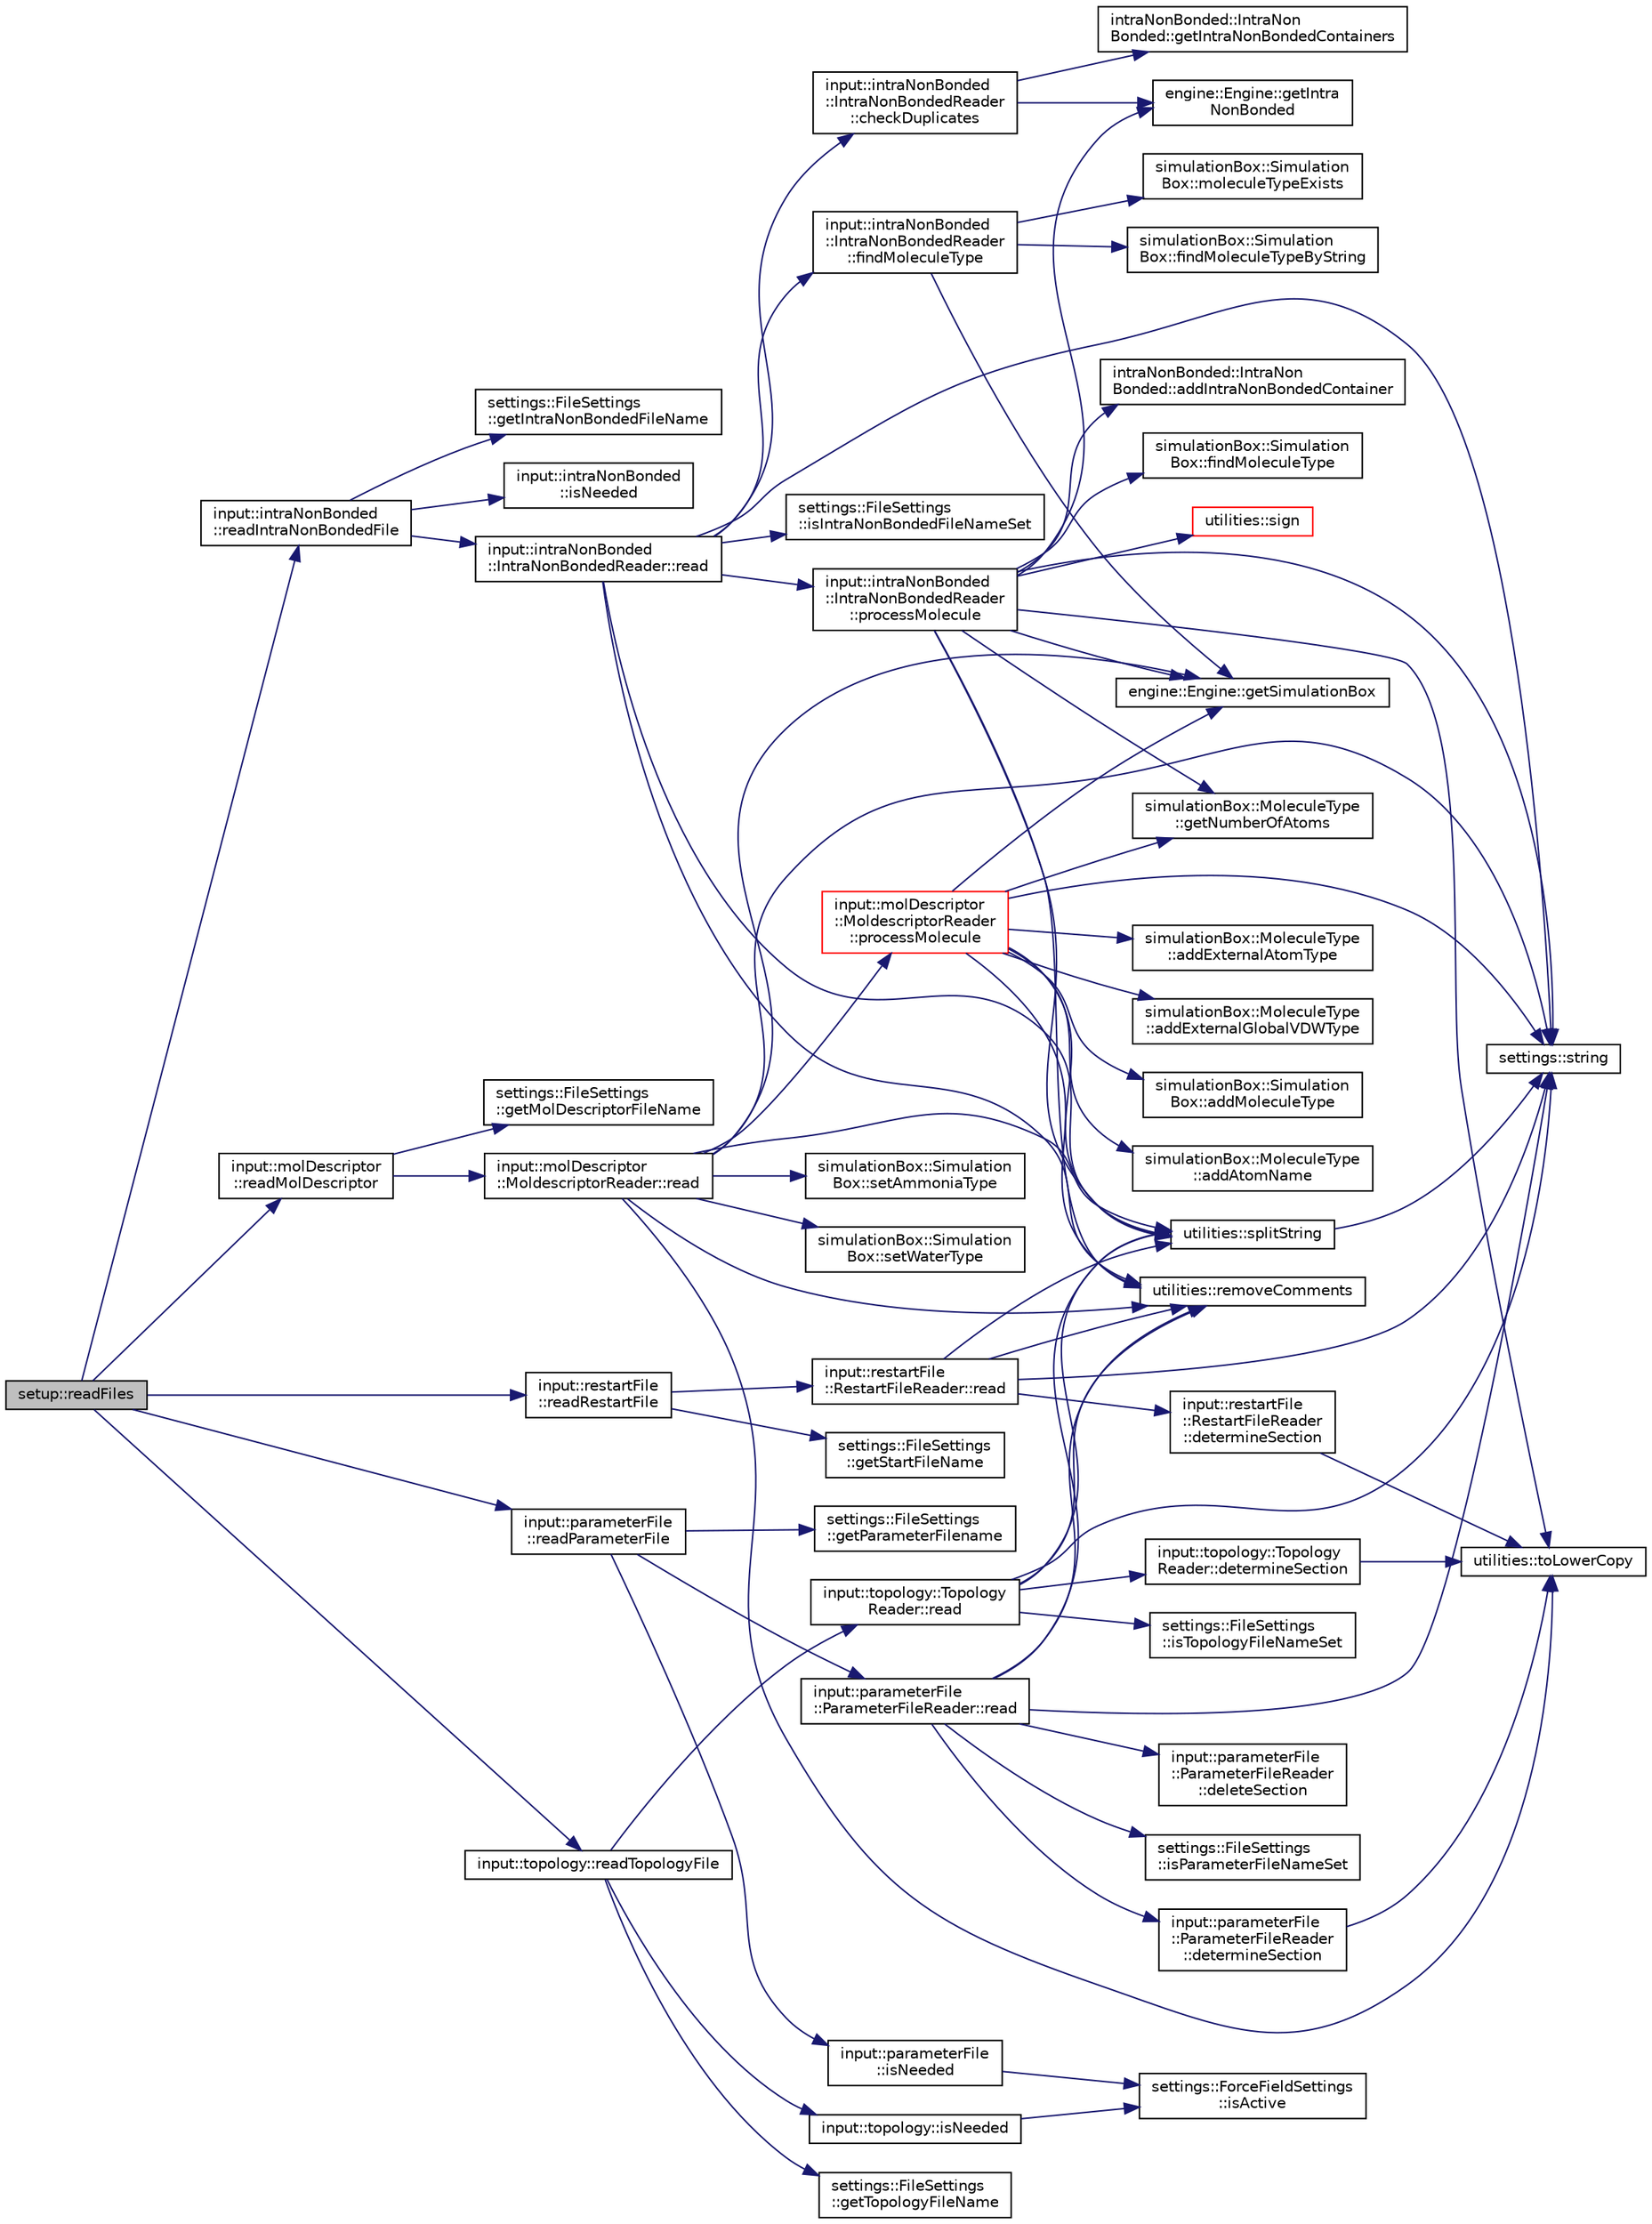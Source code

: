 digraph "setup::readFiles"
{
 // LATEX_PDF_SIZE
  edge [fontname="Helvetica",fontsize="10",labelfontname="Helvetica",labelfontsize="10"];
  node [fontname="Helvetica",fontsize="10",shape=record];
  rankdir="LR";
  Node1 [label="setup::readFiles",height=0.2,width=0.4,color="black", fillcolor="grey75", style="filled", fontcolor="black",tooltip="reads all the files needed for the simulation"];
  Node1 -> Node2 [color="midnightblue",fontsize="10",style="solid",fontname="Helvetica"];
  Node2 [label="input::intraNonBonded\l::readIntraNonBondedFile",height=0.2,width=0.4,color="black", fillcolor="white", style="filled",URL="$namespaceinput_1_1intraNonBonded.html#a24f14abe71e7a243eea7e7a1d7b05b6f",tooltip="construct IntraNonBondedReader object and read the file"];
  Node2 -> Node3 [color="midnightblue",fontsize="10",style="solid",fontname="Helvetica"];
  Node3 [label="settings::FileSettings\l::getIntraNonBondedFileName",height=0.2,width=0.4,color="black", fillcolor="white", style="filled",URL="$classsettings_1_1FileSettings.html#a18573bc910d8610a561ac80d014c4788",tooltip=" "];
  Node2 -> Node4 [color="midnightblue",fontsize="10",style="solid",fontname="Helvetica"];
  Node4 [label="input::intraNonBonded\l::isNeeded",height=0.2,width=0.4,color="black", fillcolor="white", style="filled",URL="$namespaceinput_1_1intraNonBonded.html#ab49f65d625ac87ed5fd89c26b7515791",tooltip=" "];
  Node2 -> Node5 [color="midnightblue",fontsize="10",style="solid",fontname="Helvetica"];
  Node5 [label="input::intraNonBonded\l::IntraNonBondedReader::read",height=0.2,width=0.4,color="black", fillcolor="white", style="filled",URL="$classinput_1_1intraNonBonded_1_1IntraNonBondedReader.html#a9f307dc8ee85268768e8ce1144999e1b",tooltip="reads the intra non bonded interactions from the intraNonBonded file"];
  Node5 -> Node6 [color="midnightblue",fontsize="10",style="solid",fontname="Helvetica"];
  Node6 [label="input::intraNonBonded\l::IntraNonBondedReader\l::checkDuplicates",height=0.2,width=0.4,color="black", fillcolor="white", style="filled",URL="$classinput_1_1intraNonBonded_1_1IntraNonBondedReader.html#afff047d9aba92a3c713967b8609d1081",tooltip="checks if a molecule type is defined multiple times"];
  Node6 -> Node7 [color="midnightblue",fontsize="10",style="solid",fontname="Helvetica"];
  Node7 [label="engine::Engine::getIntra\lNonBonded",height=0.2,width=0.4,color="black", fillcolor="white", style="filled",URL="$classengine_1_1Engine.html#a2d9680a66cc892f2ef914577250712d1",tooltip=" "];
  Node6 -> Node8 [color="midnightblue",fontsize="10",style="solid",fontname="Helvetica"];
  Node8 [label="intraNonBonded::IntraNon\lBonded::getIntraNonBondedContainers",height=0.2,width=0.4,color="black", fillcolor="white", style="filled",URL="$classintraNonBonded_1_1IntraNonBonded.html#a4d36e79fbd20c5948197a9b307b8b823",tooltip=" "];
  Node5 -> Node9 [color="midnightblue",fontsize="10",style="solid",fontname="Helvetica"];
  Node9 [label="input::intraNonBonded\l::IntraNonBondedReader\l::findMoleculeType",height=0.2,width=0.4,color="black", fillcolor="white", style="filled",URL="$classinput_1_1intraNonBonded_1_1IntraNonBondedReader.html#ab12d3c6cc587a1f047053999d7eae077",tooltip="finds the molecule type either by string or by size_t"];
  Node9 -> Node10 [color="midnightblue",fontsize="10",style="solid",fontname="Helvetica"];
  Node10 [label="simulationBox::Simulation\lBox::findMoleculeTypeByString",height=0.2,width=0.4,color="black", fillcolor="white", style="filled",URL="$classsimulationBox_1_1SimulationBox.html#a03139987dc9e47d87fa54cc7a9bc3b7b",tooltip="find molecule type by string id"];
  Node9 -> Node11 [color="midnightblue",fontsize="10",style="solid",fontname="Helvetica"];
  Node11 [label="engine::Engine::getSimulationBox",height=0.2,width=0.4,color="black", fillcolor="white", style="filled",URL="$classengine_1_1Engine.html#ace473cd47266e64aee716132e724bfbc",tooltip=" "];
  Node9 -> Node12 [color="midnightblue",fontsize="10",style="solid",fontname="Helvetica"];
  Node12 [label="simulationBox::Simulation\lBox::moleculeTypeExists",height=0.2,width=0.4,color="black", fillcolor="white", style="filled",URL="$classsimulationBox_1_1SimulationBox.html#ad204204b6d274f7971cc0ab547c8a83c",tooltip="checks if molecule type exists by moleculeType id (size_t)"];
  Node5 -> Node13 [color="midnightblue",fontsize="10",style="solid",fontname="Helvetica"];
  Node13 [label="settings::FileSettings\l::isIntraNonBondedFileNameSet",height=0.2,width=0.4,color="black", fillcolor="white", style="filled",URL="$classsettings_1_1FileSettings.html#aa72ef7d13bf32e3bfbe69f97131aef7a",tooltip=" "];
  Node5 -> Node14 [color="midnightblue",fontsize="10",style="solid",fontname="Helvetica"];
  Node14 [label="input::intraNonBonded\l::IntraNonBondedReader\l::processMolecule",height=0.2,width=0.4,color="black", fillcolor="white", style="filled",URL="$classinput_1_1intraNonBonded_1_1IntraNonBondedReader.html#a627e2157a50197b72348831db0116104",tooltip="processes the intra nonBonded interactions for a given molecule type"];
  Node14 -> Node15 [color="midnightblue",fontsize="10",style="solid",fontname="Helvetica"];
  Node15 [label="intraNonBonded::IntraNon\lBonded::addIntraNonBondedContainer",height=0.2,width=0.4,color="black", fillcolor="white", style="filled",URL="$classintraNonBonded_1_1IntraNonBonded.html#ac5f6b1b6cf2e3e2e67b7594e440e9506",tooltip=" "];
  Node14 -> Node16 [color="midnightblue",fontsize="10",style="solid",fontname="Helvetica"];
  Node16 [label="simulationBox::Simulation\lBox::findMoleculeType",height=0.2,width=0.4,color="black", fillcolor="white", style="filled",URL="$classsimulationBox_1_1SimulationBox.html#ae236f15a16f3eaacebe02091cb3531a5",tooltip="find moleculeType by moleculeType if (size_t)"];
  Node14 -> Node7 [color="midnightblue",fontsize="10",style="solid",fontname="Helvetica"];
  Node14 -> Node17 [color="midnightblue",fontsize="10",style="solid",fontname="Helvetica"];
  Node17 [label="simulationBox::MoleculeType\l::getNumberOfAtoms",height=0.2,width=0.4,color="black", fillcolor="white", style="filled",URL="$classsimulationBox_1_1MoleculeType.html#ac39258d8cfd2827c2cff78eca1e2326b",tooltip=" "];
  Node14 -> Node11 [color="midnightblue",fontsize="10",style="solid",fontname="Helvetica"];
  Node14 -> Node18 [color="midnightblue",fontsize="10",style="solid",fontname="Helvetica"];
  Node18 [label="utilities::removeComments",height=0.2,width=0.4,color="black", fillcolor="white", style="filled",URL="$namespaceutilities.html#abbd684a64c3b01b9a51b4fb24c072d8c",tooltip="Removes comments from a line."];
  Node14 -> Node19 [color="midnightblue",fontsize="10",style="solid",fontname="Helvetica"];
  Node19 [label="utilities::sign",height=0.2,width=0.4,color="red", fillcolor="white", style="filled",URL="$namespaceutilities.html#a387a711deae04717582833d4d8873f30",tooltip="calculates the sign of a number"];
  Node14 -> Node21 [color="midnightblue",fontsize="10",style="solid",fontname="Helvetica"];
  Node21 [label="utilities::splitString",height=0.2,width=0.4,color="black", fillcolor="white", style="filled",URL="$namespaceutilities.html#ab4b979e912d61a56489383f2757613b0",tooltip="Splits a string into a vector of strings at every whitespace."];
  Node21 -> Node22 [color="midnightblue",fontsize="10",style="solid",fontname="Helvetica"];
  Node22 [label="settings::string",height=0.2,width=0.4,color="black", fillcolor="white", style="filled",URL="$namespacesettings.html#a25810432631a237804b3241be4305787",tooltip="return string of manostatType"];
  Node14 -> Node22 [color="midnightblue",fontsize="10",style="solid",fontname="Helvetica"];
  Node14 -> Node23 [color="midnightblue",fontsize="10",style="solid",fontname="Helvetica"];
  Node23 [label="utilities::toLowerCopy",height=0.2,width=0.4,color="black", fillcolor="white", style="filled",URL="$namespaceutilities.html#a00b80743096ddd313ba418b9a7730698",tooltip="returns a copy of a string all lower case"];
  Node5 -> Node18 [color="midnightblue",fontsize="10",style="solid",fontname="Helvetica"];
  Node5 -> Node21 [color="midnightblue",fontsize="10",style="solid",fontname="Helvetica"];
  Node5 -> Node22 [color="midnightblue",fontsize="10",style="solid",fontname="Helvetica"];
  Node1 -> Node24 [color="midnightblue",fontsize="10",style="solid",fontname="Helvetica"];
  Node24 [label="input::molDescriptor\l::readMolDescriptor",height=0.2,width=0.4,color="black", fillcolor="white", style="filled",URL="$namespaceinput_1_1molDescriptor.html#af472d8d9ef486fcbfcbfa6418d02fdd4",tooltip="wrapper to construct MoldescriptorReader and read moldescriptor file"];
  Node24 -> Node25 [color="midnightblue",fontsize="10",style="solid",fontname="Helvetica"];
  Node25 [label="settings::FileSettings\l::getMolDescriptorFileName",height=0.2,width=0.4,color="black", fillcolor="white", style="filled",URL="$classsettings_1_1FileSettings.html#a5d359adfc5be244527e6e80e21131b2c",tooltip=" "];
  Node24 -> Node26 [color="midnightblue",fontsize="10",style="solid",fontname="Helvetica"];
  Node26 [label="input::molDescriptor\l::MoldescriptorReader::read",height=0.2,width=0.4,color="black", fillcolor="white", style="filled",URL="$classinput_1_1molDescriptor_1_1MoldescriptorReader.html#a62dab95a3500008824e9ab4844756376",tooltip="read moldescriptor file"];
  Node26 -> Node11 [color="midnightblue",fontsize="10",style="solid",fontname="Helvetica"];
  Node26 -> Node27 [color="midnightblue",fontsize="10",style="solid",fontname="Helvetica"];
  Node27 [label="input::molDescriptor\l::MoldescriptorReader\l::processMolecule",height=0.2,width=0.4,color="red", fillcolor="white", style="filled",URL="$classinput_1_1molDescriptor_1_1MoldescriptorReader.html#a098f560206a9e87af433a579a294b8de",tooltip="process molecule in moldescriptor file"];
  Node27 -> Node28 [color="midnightblue",fontsize="10",style="solid",fontname="Helvetica"];
  Node28 [label="simulationBox::MoleculeType\l::addAtomName",height=0.2,width=0.4,color="black", fillcolor="white", style="filled",URL="$classsimulationBox_1_1MoleculeType.html#a0ca3cba0889f60852003bca54934f4fa",tooltip=" "];
  Node27 -> Node29 [color="midnightblue",fontsize="10",style="solid",fontname="Helvetica"];
  Node29 [label="simulationBox::MoleculeType\l::addExternalAtomType",height=0.2,width=0.4,color="black", fillcolor="white", style="filled",URL="$classsimulationBox_1_1MoleculeType.html#aa6f310902ebf11d18569a44bec919aed",tooltip=" "];
  Node27 -> Node30 [color="midnightblue",fontsize="10",style="solid",fontname="Helvetica"];
  Node30 [label="simulationBox::MoleculeType\l::addExternalGlobalVDWType",height=0.2,width=0.4,color="black", fillcolor="white", style="filled",URL="$classsimulationBox_1_1MoleculeType.html#a3d7a9dd2ea48c5e5ec5cb1544c4a6e2a",tooltip=" "];
  Node27 -> Node31 [color="midnightblue",fontsize="10",style="solid",fontname="Helvetica"];
  Node31 [label="simulationBox::Simulation\lBox::addMoleculeType",height=0.2,width=0.4,color="black", fillcolor="white", style="filled",URL="$classsimulationBox_1_1SimulationBox.html#a83a50f1f83514c06c5d0f2b1c7a7a11d",tooltip=" "];
  Node27 -> Node17 [color="midnightblue",fontsize="10",style="solid",fontname="Helvetica"];
  Node27 -> Node11 [color="midnightblue",fontsize="10",style="solid",fontname="Helvetica"];
  Node27 -> Node18 [color="midnightblue",fontsize="10",style="solid",fontname="Helvetica"];
  Node27 -> Node21 [color="midnightblue",fontsize="10",style="solid",fontname="Helvetica"];
  Node27 -> Node22 [color="midnightblue",fontsize="10",style="solid",fontname="Helvetica"];
  Node26 -> Node18 [color="midnightblue",fontsize="10",style="solid",fontname="Helvetica"];
  Node26 -> Node44 [color="midnightblue",fontsize="10",style="solid",fontname="Helvetica"];
  Node44 [label="simulationBox::Simulation\lBox::setAmmoniaType",height=0.2,width=0.4,color="black", fillcolor="white", style="filled",URL="$classsimulationBox_1_1SimulationBox.html#a2d1f0348f85a4578736da6253697f83e",tooltip=" "];
  Node26 -> Node45 [color="midnightblue",fontsize="10",style="solid",fontname="Helvetica"];
  Node45 [label="simulationBox::Simulation\lBox::setWaterType",height=0.2,width=0.4,color="black", fillcolor="white", style="filled",URL="$classsimulationBox_1_1SimulationBox.html#a6020d9b858f0c7a13261381f4697f514",tooltip=" "];
  Node26 -> Node21 [color="midnightblue",fontsize="10",style="solid",fontname="Helvetica"];
  Node26 -> Node22 [color="midnightblue",fontsize="10",style="solid",fontname="Helvetica"];
  Node26 -> Node23 [color="midnightblue",fontsize="10",style="solid",fontname="Helvetica"];
  Node1 -> Node46 [color="midnightblue",fontsize="10",style="solid",fontname="Helvetica"];
  Node46 [label="input::parameterFile\l::readParameterFile",height=0.2,width=0.4,color="black", fillcolor="white", style="filled",URL="$namespaceinput_1_1parameterFile.html#a5d2d5af39f08ded241b8e74b9ea134f9",tooltip="constructs a ParameterFileReader and reads parameter file"];
  Node46 -> Node47 [color="midnightblue",fontsize="10",style="solid",fontname="Helvetica"];
  Node47 [label="settings::FileSettings\l::getParameterFilename",height=0.2,width=0.4,color="black", fillcolor="white", style="filled",URL="$classsettings_1_1FileSettings.html#a64095b70b628b54462ab2d9e86ad74ef",tooltip=" "];
  Node46 -> Node48 [color="midnightblue",fontsize="10",style="solid",fontname="Helvetica"];
  Node48 [label="input::parameterFile\l::isNeeded",height=0.2,width=0.4,color="black", fillcolor="white", style="filled",URL="$namespaceinput_1_1parameterFile.html#a3ff23245dca7ac014a9a1074b0a28909",tooltip="checks if reading topology file is needed"];
  Node48 -> Node49 [color="midnightblue",fontsize="10",style="solid",fontname="Helvetica"];
  Node49 [label="settings::ForceFieldSettings\l::isActive",height=0.2,width=0.4,color="black", fillcolor="white", style="filled",URL="$classsettings_1_1ForceFieldSettings.html#a46f47b50b6f43e332b26c4866f1896af",tooltip=" "];
  Node46 -> Node50 [color="midnightblue",fontsize="10",style="solid",fontname="Helvetica"];
  Node50 [label="input::parameterFile\l::ParameterFileReader::read",height=0.2,width=0.4,color="black", fillcolor="white", style="filled",URL="$classinput_1_1parameterFile_1_1ParameterFileReader.html#aff7c54c352f5459a749531a0d3404937",tooltip="reads parameter file"];
  Node50 -> Node51 [color="midnightblue",fontsize="10",style="solid",fontname="Helvetica"];
  Node51 [label="input::parameterFile\l::ParameterFileReader\l::deleteSection",height=0.2,width=0.4,color="black", fillcolor="white", style="filled",URL="$classinput_1_1parameterFile_1_1ParameterFileReader.html#af721a4c3e39cd7126ce9277a37bd09b5",tooltip="deletes section from _parameterFileSections"];
  Node50 -> Node52 [color="midnightblue",fontsize="10",style="solid",fontname="Helvetica"];
  Node52 [label="input::parameterFile\l::ParameterFileReader\l::determineSection",height=0.2,width=0.4,color="black", fillcolor="white", style="filled",URL="$classinput_1_1parameterFile_1_1ParameterFileReader.html#afa4031e95537e1b11fb9cbb6928883a5",tooltip="determines which section of the parameter file the header line belongs to"];
  Node52 -> Node23 [color="midnightblue",fontsize="10",style="solid",fontname="Helvetica"];
  Node50 -> Node53 [color="midnightblue",fontsize="10",style="solid",fontname="Helvetica"];
  Node53 [label="settings::FileSettings\l::isParameterFileNameSet",height=0.2,width=0.4,color="black", fillcolor="white", style="filled",URL="$classsettings_1_1FileSettings.html#a4ba38bcfba3e7776c83ea7bd81b90c24",tooltip=" "];
  Node50 -> Node18 [color="midnightblue",fontsize="10",style="solid",fontname="Helvetica"];
  Node50 -> Node21 [color="midnightblue",fontsize="10",style="solid",fontname="Helvetica"];
  Node50 -> Node22 [color="midnightblue",fontsize="10",style="solid",fontname="Helvetica"];
  Node1 -> Node54 [color="midnightblue",fontsize="10",style="solid",fontname="Helvetica"];
  Node54 [label="input::restartFile\l::readRestartFile",height=0.2,width=0.4,color="black", fillcolor="white", style="filled",URL="$namespaceinput_1_1restartFile.html#acf9ef37c244cab416b3fab98010fbab2",tooltip="wrapper function to construct a RestartFileReader object and call the read function"];
  Node54 -> Node55 [color="midnightblue",fontsize="10",style="solid",fontname="Helvetica"];
  Node55 [label="settings::FileSettings\l::getStartFileName",height=0.2,width=0.4,color="black", fillcolor="white", style="filled",URL="$classsettings_1_1FileSettings.html#abf17a1599c6df6efbc4960041110a9a7",tooltip=" "];
  Node54 -> Node56 [color="midnightblue",fontsize="10",style="solid",fontname="Helvetica"];
  Node56 [label="input::restartFile\l::RestartFileReader::read",height=0.2,width=0.4,color="black", fillcolor="white", style="filled",URL="$classinput_1_1restartFile_1_1RestartFileReader.html#a116032cfff3116de9c29e687f059603d",tooltip="Reads a restart file and calls the process function of the corresponding section."];
  Node56 -> Node57 [color="midnightblue",fontsize="10",style="solid",fontname="Helvetica"];
  Node57 [label="input::restartFile\l::RestartFileReader\l::determineSection",height=0.2,width=0.4,color="black", fillcolor="white", style="filled",URL="$classinput_1_1restartFile_1_1RestartFileReader.html#a21baf78652197a1f3bde74965d41639d",tooltip="Determines which section of the .rst file the line belongs to."];
  Node57 -> Node23 [color="midnightblue",fontsize="10",style="solid",fontname="Helvetica"];
  Node56 -> Node18 [color="midnightblue",fontsize="10",style="solid",fontname="Helvetica"];
  Node56 -> Node21 [color="midnightblue",fontsize="10",style="solid",fontname="Helvetica"];
  Node56 -> Node22 [color="midnightblue",fontsize="10",style="solid",fontname="Helvetica"];
  Node1 -> Node58 [color="midnightblue",fontsize="10",style="solid",fontname="Helvetica"];
  Node58 [label="input::topology::readTopologyFile",height=0.2,width=0.4,color="black", fillcolor="white", style="filled",URL="$namespaceinput_1_1topology.html#a3005eb45cc52d9434274f392fa67c3a9",tooltip="wrapper to construct a TopologyReader and reads topology file"];
  Node58 -> Node59 [color="midnightblue",fontsize="10",style="solid",fontname="Helvetica"];
  Node59 [label="settings::FileSettings\l::getTopologyFileName",height=0.2,width=0.4,color="black", fillcolor="white", style="filled",URL="$classsettings_1_1FileSettings.html#a89219c72865264cc922cdd9b9e712998",tooltip=" "];
  Node58 -> Node60 [color="midnightblue",fontsize="10",style="solid",fontname="Helvetica"];
  Node60 [label="input::topology::isNeeded",height=0.2,width=0.4,color="black", fillcolor="white", style="filled",URL="$namespaceinput_1_1topology.html#a43f41320ef35784beb5eb524fdf13073",tooltip="checks if reading topology file is needed"];
  Node60 -> Node49 [color="midnightblue",fontsize="10",style="solid",fontname="Helvetica"];
  Node58 -> Node61 [color="midnightblue",fontsize="10",style="solid",fontname="Helvetica"];
  Node61 [label="input::topology::Topology\lReader::read",height=0.2,width=0.4,color="black", fillcolor="white", style="filled",URL="$classinput_1_1topology_1_1TopologyReader.html#a67481ebbc3fe9bf545e5d5394fa187be",tooltip="reads topology file"];
  Node61 -> Node62 [color="midnightblue",fontsize="10",style="solid",fontname="Helvetica"];
  Node62 [label="input::topology::Topology\lReader::determineSection",height=0.2,width=0.4,color="black", fillcolor="white", style="filled",URL="$classinput_1_1topology_1_1TopologyReader.html#a851dcd1fd6b332c1eb3888896d0e0dbc",tooltip="determines which section of the topology file the header line belongs to"];
  Node62 -> Node23 [color="midnightblue",fontsize="10",style="solid",fontname="Helvetica"];
  Node61 -> Node63 [color="midnightblue",fontsize="10",style="solid",fontname="Helvetica"];
  Node63 [label="settings::FileSettings\l::isTopologyFileNameSet",height=0.2,width=0.4,color="black", fillcolor="white", style="filled",URL="$classsettings_1_1FileSettings.html#a5d75f7493ae2f94b205f4bd55d95146f",tooltip=" "];
  Node61 -> Node18 [color="midnightblue",fontsize="10",style="solid",fontname="Helvetica"];
  Node61 -> Node21 [color="midnightblue",fontsize="10",style="solid",fontname="Helvetica"];
  Node61 -> Node22 [color="midnightblue",fontsize="10",style="solid",fontname="Helvetica"];
}
